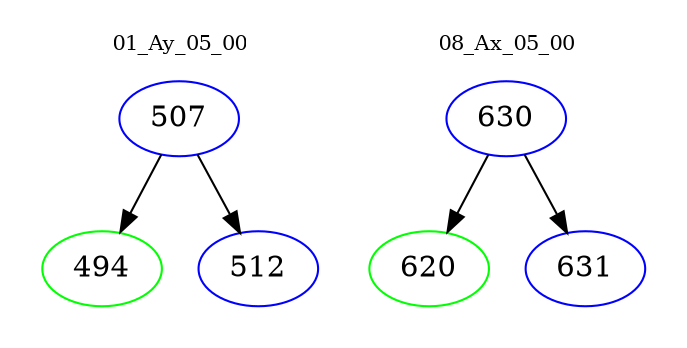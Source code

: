 digraph{
subgraph cluster_0 {
color = white
label = "01_Ay_05_00";
fontsize=10;
T0_507 [label="507", color="blue"]
T0_507 -> T0_494 [color="black"]
T0_494 [label="494", color="green"]
T0_507 -> T0_512 [color="black"]
T0_512 [label="512", color="blue"]
}
subgraph cluster_1 {
color = white
label = "08_Ax_05_00";
fontsize=10;
T1_630 [label="630", color="blue"]
T1_630 -> T1_620 [color="black"]
T1_620 [label="620", color="green"]
T1_630 -> T1_631 [color="black"]
T1_631 [label="631", color="blue"]
}
}
